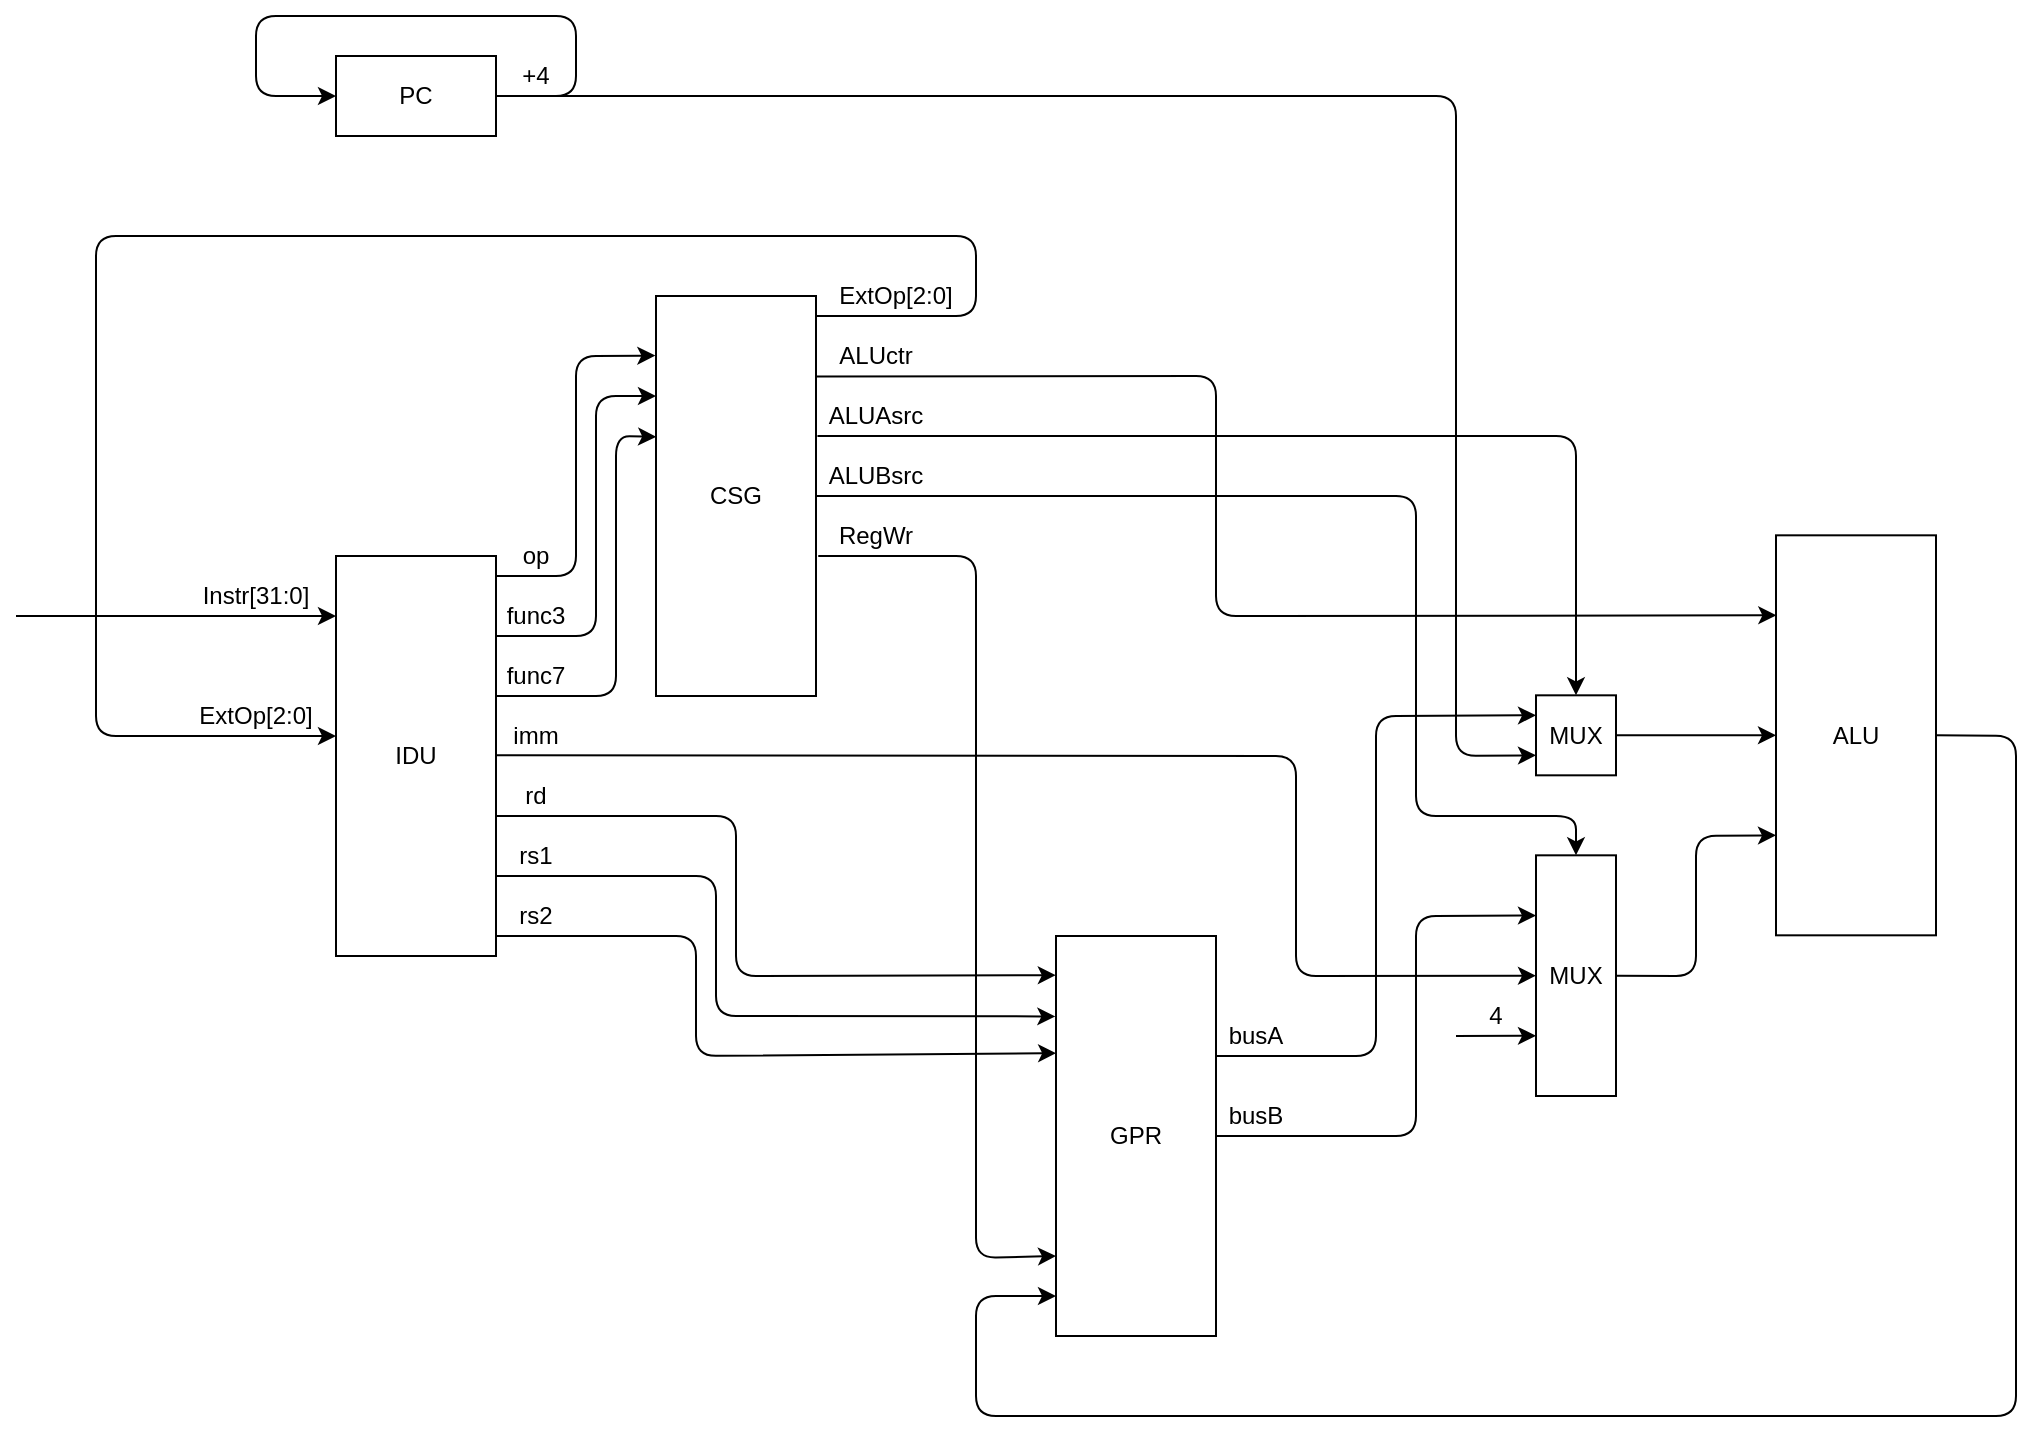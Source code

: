 <mxfile>
    <diagram id="oDV7dkhBMBywAiZQfX41" name="Page-1">
        <mxGraphModel dx="1025" dy="886" grid="1" gridSize="10" guides="1" tooltips="1" connect="1" arrows="1" fold="1" page="1" pageScale="1" pageWidth="827" pageHeight="1169" math="0" shadow="0">
            <root>
                <mxCell id="0"/>
                <mxCell id="1" parent="0"/>
                <mxCell id="2" value="IDU" style="rounded=0;whiteSpace=wrap;html=1;" parent="1" vertex="1">
                    <mxGeometry x="200" y="290" width="80" height="200" as="geometry"/>
                </mxCell>
                <mxCell id="3" value="" style="endArrow=classic;html=1;entryX=1;entryY=1;entryDx=0;entryDy=0;" parent="1" target="4" edge="1">
                    <mxGeometry width="50" height="50" relative="1" as="geometry">
                        <mxPoint x="40" y="320" as="sourcePoint"/>
                        <mxPoint x="460" y="260" as="targetPoint"/>
                    </mxGeometry>
                </mxCell>
                <mxCell id="4" value="Instr[31:0]" style="text;html=1;strokeColor=none;fillColor=none;align=center;verticalAlign=middle;whiteSpace=wrap;rounded=0;" parent="1" vertex="1">
                    <mxGeometry x="120" y="300" width="80" height="20" as="geometry"/>
                </mxCell>
                <mxCell id="5" value="" style="endArrow=classic;html=1;exitX=0;exitY=1;exitDx=0;exitDy=0;entryX=1;entryY=1;entryDx=0;entryDy=0;" parent="1" source="14" edge="1" target="6">
                    <mxGeometry width="50" height="50" relative="1" as="geometry">
                        <mxPoint x="490" y="550" as="sourcePoint"/>
                        <mxPoint x="210" y="460" as="targetPoint"/>
                        <Array as="points">
                            <mxPoint x="520" y="170"/>
                            <mxPoint x="520" y="130"/>
                            <mxPoint x="80" y="130"/>
                            <mxPoint x="80" y="380"/>
                        </Array>
                    </mxGeometry>
                </mxCell>
                <mxCell id="6" value="ExtOp[2:0]" style="text;html=1;strokeColor=none;fillColor=none;align=center;verticalAlign=middle;whiteSpace=wrap;rounded=0;" parent="1" vertex="1">
                    <mxGeometry x="120" y="360" width="80" height="20" as="geometry"/>
                </mxCell>
                <mxCell id="7" value="" style="endArrow=classic;html=1;exitX=0;exitY=1;exitDx=0;exitDy=0;entryX=-0.004;entryY=0.149;entryDx=0;entryDy=0;entryPerimeter=0;" parent="1" source="8" edge="1" target="13">
                    <mxGeometry width="50" height="50" relative="1" as="geometry">
                        <mxPoint x="320" y="380" as="sourcePoint"/>
                        <mxPoint x="400" y="570" as="targetPoint"/>
                        <Array as="points">
                            <mxPoint x="320" y="300"/>
                            <mxPoint x="320" y="190"/>
                        </Array>
                    </mxGeometry>
                </mxCell>
                <mxCell id="8" value="op" style="text;html=1;strokeColor=none;fillColor=none;align=center;verticalAlign=middle;whiteSpace=wrap;rounded=0;" parent="1" vertex="1">
                    <mxGeometry x="280" y="280" width="40" height="20" as="geometry"/>
                </mxCell>
                <mxCell id="9" value="" style="endArrow=classic;html=1;entryX=0;entryY=0.25;entryDx=0;entryDy=0;exitX=0;exitY=1;exitDx=0;exitDy=0;" parent="1" edge="1" target="13" source="10">
                    <mxGeometry width="50" height="50" relative="1" as="geometry">
                        <mxPoint x="280" y="410" as="sourcePoint"/>
                        <mxPoint x="400" y="590" as="targetPoint"/>
                        <Array as="points">
                            <mxPoint x="330" y="330"/>
                            <mxPoint x="330" y="210"/>
                        </Array>
                    </mxGeometry>
                </mxCell>
                <mxCell id="10" value="func3" style="text;html=1;strokeColor=none;fillColor=none;align=center;verticalAlign=middle;whiteSpace=wrap;rounded=0;" parent="1" vertex="1">
                    <mxGeometry x="280" y="310" width="40" height="20" as="geometry"/>
                </mxCell>
                <mxCell id="11" value="" style="endArrow=classic;html=1;entryX=0.001;entryY=0.352;entryDx=0;entryDy=0;entryPerimeter=0;exitX=0;exitY=1;exitDx=0;exitDy=0;" parent="1" edge="1" target="13" source="12">
                    <mxGeometry width="50" height="50" relative="1" as="geometry">
                        <mxPoint x="280" y="440" as="sourcePoint"/>
                        <mxPoint x="400" y="610" as="targetPoint"/>
                        <Array as="points">
                            <mxPoint x="340" y="360"/>
                            <mxPoint x="340" y="230"/>
                        </Array>
                    </mxGeometry>
                </mxCell>
                <mxCell id="12" value="func7" style="text;html=1;strokeColor=none;fillColor=none;align=center;verticalAlign=middle;whiteSpace=wrap;rounded=0;" parent="1" vertex="1">
                    <mxGeometry x="280" y="340" width="40" height="20" as="geometry"/>
                </mxCell>
                <mxCell id="13" value="CSG" style="rounded=0;whiteSpace=wrap;html=1;" parent="1" vertex="1">
                    <mxGeometry x="360" y="160" width="80" height="200" as="geometry"/>
                </mxCell>
                <mxCell id="14" value="ExtOp[2:0]" style="text;html=1;strokeColor=none;fillColor=none;align=center;verticalAlign=middle;whiteSpace=wrap;rounded=0;" parent="1" vertex="1">
                    <mxGeometry x="440" y="150" width="80" height="20" as="geometry"/>
                </mxCell>
                <mxCell id="16" value="" style="endArrow=classic;html=1;exitX=1;exitY=0.5;exitDx=0;exitDy=0;entryX=-0.001;entryY=0.098;entryDx=0;entryDy=0;entryPerimeter=0;" edge="1" parent="1" target="33">
                    <mxGeometry width="50" height="50" relative="1" as="geometry">
                        <mxPoint x="280" y="420.0" as="sourcePoint"/>
                        <mxPoint x="470" y="500" as="targetPoint"/>
                        <Array as="points">
                            <mxPoint x="400" y="420"/>
                            <mxPoint x="400" y="500"/>
                        </Array>
                    </mxGeometry>
                </mxCell>
                <mxCell id="17" value="rd" style="text;html=1;strokeColor=none;fillColor=none;align=center;verticalAlign=middle;whiteSpace=wrap;rounded=0;" vertex="1" parent="1">
                    <mxGeometry x="280" y="400" width="40" height="20" as="geometry"/>
                </mxCell>
                <mxCell id="18" value="" style="endArrow=classic;html=1;exitX=0;exitY=1;exitDx=0;exitDy=0;entryX=-0.004;entryY=0.201;entryDx=0;entryDy=0;entryPerimeter=0;" edge="1" parent="1" source="19" target="33">
                    <mxGeometry width="50" height="50" relative="1" as="geometry">
                        <mxPoint x="280" y="450" as="sourcePoint"/>
                        <mxPoint x="440" y="530" as="targetPoint"/>
                        <Array as="points">
                            <mxPoint x="390" y="450"/>
                            <mxPoint x="390" y="520"/>
                        </Array>
                    </mxGeometry>
                </mxCell>
                <mxCell id="19" value="rs1" style="text;html=1;strokeColor=none;fillColor=none;align=center;verticalAlign=middle;whiteSpace=wrap;rounded=0;" vertex="1" parent="1">
                    <mxGeometry x="280" y="430" width="40" height="20" as="geometry"/>
                </mxCell>
                <mxCell id="20" value="" style="endArrow=classic;html=1;exitX=0;exitY=1;exitDx=0;exitDy=0;entryX=0.001;entryY=0.293;entryDx=0;entryDy=0;entryPerimeter=0;" edge="1" parent="1" source="21" target="33">
                    <mxGeometry width="50" height="50" relative="1" as="geometry">
                        <mxPoint x="280" y="480" as="sourcePoint"/>
                        <mxPoint x="410" y="560" as="targetPoint"/>
                        <Array as="points">
                            <mxPoint x="380" y="480"/>
                            <mxPoint x="380" y="540"/>
                        </Array>
                    </mxGeometry>
                </mxCell>
                <mxCell id="21" value="rs2" style="text;html=1;strokeColor=none;fillColor=none;align=center;verticalAlign=middle;whiteSpace=wrap;rounded=0;" vertex="1" parent="1">
                    <mxGeometry x="280" y="460" width="40" height="20" as="geometry"/>
                </mxCell>
                <mxCell id="22" value="" style="endArrow=classic;html=1;exitX=0;exitY=1;exitDx=0;exitDy=0;entryX=0;entryY=0.5;entryDx=0;entryDy=0;" edge="1" source="23" parent="1" target="41">
                    <mxGeometry width="50" height="50" relative="1" as="geometry">
                        <mxPoint x="280" y="389.66" as="sourcePoint"/>
                        <mxPoint x="410" y="389.66" as="targetPoint"/>
                        <Array as="points">
                            <mxPoint x="680" y="390"/>
                            <mxPoint x="680" y="500"/>
                        </Array>
                    </mxGeometry>
                </mxCell>
                <mxCell id="23" value="imm" style="text;html=1;strokeColor=none;fillColor=none;align=center;verticalAlign=middle;whiteSpace=wrap;rounded=0;" vertex="1" parent="1">
                    <mxGeometry x="280" y="369.66" width="40" height="20" as="geometry"/>
                </mxCell>
                <mxCell id="26" value="PC" style="rounded=0;whiteSpace=wrap;html=1;" vertex="1" parent="1">
                    <mxGeometry x="200" y="40" width="80" height="40" as="geometry"/>
                </mxCell>
                <mxCell id="27" value="" style="endArrow=classic;html=1;exitX=1;exitY=0.5;exitDx=0;exitDy=0;entryX=0;entryY=0.5;entryDx=0;entryDy=0;" edge="1" parent="1" source="26" target="26">
                    <mxGeometry width="50" height="50" relative="1" as="geometry">
                        <mxPoint x="270" y="90" as="sourcePoint"/>
                        <mxPoint x="160" y="60" as="targetPoint"/>
                        <Array as="points">
                            <mxPoint x="320" y="60"/>
                            <mxPoint x="320" y="20"/>
                            <mxPoint x="160" y="20"/>
                            <mxPoint x="160" y="60"/>
                        </Array>
                    </mxGeometry>
                </mxCell>
                <mxCell id="28" value="+4" style="text;html=1;strokeColor=none;fillColor=none;align=center;verticalAlign=middle;whiteSpace=wrap;rounded=0;" vertex="1" parent="1">
                    <mxGeometry x="280" y="40" width="40" height="20" as="geometry"/>
                </mxCell>
                <mxCell id="29" value="ALU" style="rounded=0;whiteSpace=wrap;html=1;" vertex="1" parent="1">
                    <mxGeometry x="920" y="279.66" width="80" height="200" as="geometry"/>
                </mxCell>
                <mxCell id="30" value="" style="endArrow=classic;html=1;exitX=1.001;exitY=0.201;exitDx=0;exitDy=0;exitPerimeter=0;entryX=0.002;entryY=0.2;entryDx=0;entryDy=0;entryPerimeter=0;" edge="1" parent="1" source="13" target="29">
                    <mxGeometry width="50" height="50" relative="1" as="geometry">
                        <mxPoint x="490" y="250" as="sourcePoint"/>
                        <mxPoint x="540" y="200" as="targetPoint"/>
                        <Array as="points">
                            <mxPoint x="640" y="200"/>
                            <mxPoint x="640" y="320"/>
                        </Array>
                    </mxGeometry>
                </mxCell>
                <mxCell id="31" value="ALUctr" style="text;html=1;strokeColor=none;fillColor=none;align=center;verticalAlign=middle;whiteSpace=wrap;rounded=0;" vertex="1" parent="1">
                    <mxGeometry x="440" y="180" width="60" height="20" as="geometry"/>
                </mxCell>
                <mxCell id="32" value="MUX" style="rounded=0;whiteSpace=wrap;html=1;" vertex="1" parent="1">
                    <mxGeometry x="800" y="359.66" width="40" height="40" as="geometry"/>
                </mxCell>
                <mxCell id="33" value="GPR" style="rounded=0;whiteSpace=wrap;html=1;" vertex="1" parent="1">
                    <mxGeometry x="560" y="480" width="80" height="200" as="geometry"/>
                </mxCell>
                <mxCell id="34" value="" style="endArrow=classic;html=1;exitX=0;exitY=1;exitDx=0;exitDy=0;entryX=0;entryY=0.25;entryDx=0;entryDy=0;" edge="1" parent="1" source="35" target="32">
                    <mxGeometry width="50" height="50" relative="1" as="geometry">
                        <mxPoint x="670" y="550" as="sourcePoint"/>
                        <mxPoint x="770" y="370" as="targetPoint"/>
                        <Array as="points">
                            <mxPoint x="720" y="540"/>
                            <mxPoint x="720" y="370"/>
                        </Array>
                    </mxGeometry>
                </mxCell>
                <mxCell id="35" value="busA" style="text;html=1;strokeColor=none;fillColor=none;align=center;verticalAlign=middle;whiteSpace=wrap;rounded=0;" vertex="1" parent="1">
                    <mxGeometry x="640" y="520" width="40" height="20" as="geometry"/>
                </mxCell>
                <mxCell id="36" value="" style="endArrow=classic;html=1;exitX=0;exitY=1;exitDx=0;exitDy=0;entryX=0;entryY=0.75;entryDx=0;entryDy=0;" edge="1" parent="1" source="28" target="32">
                    <mxGeometry width="50" height="50" relative="1" as="geometry">
                        <mxPoint x="380" y="160" as="sourcePoint"/>
                        <mxPoint x="780" y="440" as="targetPoint"/>
                        <Array as="points">
                            <mxPoint x="760" y="60"/>
                            <mxPoint x="760" y="390"/>
                        </Array>
                    </mxGeometry>
                </mxCell>
                <mxCell id="37" value="" style="endArrow=classic;html=1;entryX=0;entryY=0.5;entryDx=0;entryDy=0;exitX=1;exitY=0.5;exitDx=0;exitDy=0;" edge="1" parent="1" source="32" target="29">
                    <mxGeometry width="50" height="50" relative="1" as="geometry">
                        <mxPoint x="810" y="440" as="sourcePoint"/>
                        <mxPoint x="860" y="390" as="targetPoint"/>
                    </mxGeometry>
                </mxCell>
                <mxCell id="38" value="" style="endArrow=classic;html=1;exitX=1.009;exitY=0.35;exitDx=0;exitDy=0;exitPerimeter=0;entryX=0.5;entryY=0;entryDx=0;entryDy=0;" edge="1" parent="1" source="13" target="32">
                    <mxGeometry width="50" height="50" relative="1" as="geometry">
                        <mxPoint x="510" y="260" as="sourcePoint"/>
                        <mxPoint x="820" y="230" as="targetPoint"/>
                        <Array as="points">
                            <mxPoint x="820" y="230"/>
                        </Array>
                    </mxGeometry>
                </mxCell>
                <mxCell id="39" value="ALUAsrc" style="text;html=1;strokeColor=none;fillColor=none;align=center;verticalAlign=middle;whiteSpace=wrap;rounded=0;" vertex="1" parent="1">
                    <mxGeometry x="440" y="210" width="60" height="20" as="geometry"/>
                </mxCell>
                <mxCell id="40" value="" style="endArrow=classic;html=1;exitX=1;exitY=0.5;exitDx=0;exitDy=0;entryX=0;entryY=0.25;entryDx=0;entryDy=0;" edge="1" parent="1" source="33" target="41">
                    <mxGeometry width="50" height="50" relative="1" as="geometry">
                        <mxPoint x="690" y="580" as="sourcePoint"/>
                        <mxPoint x="760" y="580" as="targetPoint"/>
                        <Array as="points">
                            <mxPoint x="740" y="580"/>
                            <mxPoint x="740" y="470"/>
                        </Array>
                    </mxGeometry>
                </mxCell>
                <mxCell id="41" value="MUX" style="rounded=0;whiteSpace=wrap;html=1;" vertex="1" parent="1">
                    <mxGeometry x="800" y="439.66" width="40" height="120.34" as="geometry"/>
                </mxCell>
                <mxCell id="42" value="busB" style="text;html=1;strokeColor=none;fillColor=none;align=center;verticalAlign=middle;whiteSpace=wrap;rounded=0;" vertex="1" parent="1">
                    <mxGeometry x="640" y="560" width="40" height="20" as="geometry"/>
                </mxCell>
                <mxCell id="43" value="" style="endArrow=classic;html=1;exitX=1;exitY=0.5;exitDx=0;exitDy=0;entryX=0.5;entryY=0;entryDx=0;entryDy=0;" edge="1" parent="1" source="13" target="41">
                    <mxGeometry width="50" height="50" relative="1" as="geometry">
                        <mxPoint x="520" y="320" as="sourcePoint"/>
                        <mxPoint x="570" y="270" as="targetPoint"/>
                        <Array as="points">
                            <mxPoint x="740" y="260"/>
                            <mxPoint x="740" y="420"/>
                            <mxPoint x="820" y="420"/>
                        </Array>
                    </mxGeometry>
                </mxCell>
                <mxCell id="44" value="ALUBsrc" style="text;html=1;strokeColor=none;fillColor=none;align=center;verticalAlign=middle;whiteSpace=wrap;rounded=0;" vertex="1" parent="1">
                    <mxGeometry x="440" y="240" width="60" height="20" as="geometry"/>
                </mxCell>
                <mxCell id="45" value="" style="endArrow=classic;html=1;exitX=1;exitY=0.5;exitDx=0;exitDy=0;entryX=0;entryY=0.75;entryDx=0;entryDy=0;" edge="1" parent="1" source="41" target="29">
                    <mxGeometry width="50" height="50" relative="1" as="geometry">
                        <mxPoint x="770" y="390" as="sourcePoint"/>
                        <mxPoint x="820" y="340" as="targetPoint"/>
                        <Array as="points">
                            <mxPoint x="880" y="500"/>
                            <mxPoint x="880" y="430"/>
                        </Array>
                    </mxGeometry>
                </mxCell>
                <mxCell id="47" value="" style="endArrow=classic;html=1;entryX=0;entryY=0.75;entryDx=0;entryDy=0;" edge="1" parent="1" target="41">
                    <mxGeometry width="50" height="50" relative="1" as="geometry">
                        <mxPoint x="760" y="530" as="sourcePoint"/>
                        <mxPoint x="750" y="460" as="targetPoint"/>
                    </mxGeometry>
                </mxCell>
                <mxCell id="48" value="4" style="text;html=1;strokeColor=none;fillColor=none;align=center;verticalAlign=middle;whiteSpace=wrap;rounded=0;" vertex="1" parent="1">
                    <mxGeometry x="760" y="510" width="40" height="20" as="geometry"/>
                </mxCell>
                <mxCell id="49" value="" style="endArrow=classic;html=1;exitX=1;exitY=0.5;exitDx=0;exitDy=0;" edge="1" parent="1" source="29">
                    <mxGeometry width="50" height="50" relative="1" as="geometry">
                        <mxPoint x="1100" y="320" as="sourcePoint"/>
                        <mxPoint x="560" y="660" as="targetPoint"/>
                        <Array as="points">
                            <mxPoint x="1040" y="380"/>
                            <mxPoint x="1040" y="720"/>
                            <mxPoint x="520" y="720"/>
                            <mxPoint x="520" y="660"/>
                        </Array>
                    </mxGeometry>
                </mxCell>
                <mxCell id="50" value="" style="endArrow=classic;html=1;exitX=1.014;exitY=0.65;exitDx=0;exitDy=0;exitPerimeter=0;" edge="1" parent="1" source="13">
                    <mxGeometry width="50" height="50" relative="1" as="geometry">
                        <mxPoint x="460" y="330" as="sourcePoint"/>
                        <mxPoint x="560" y="640" as="targetPoint"/>
                        <Array as="points">
                            <mxPoint x="520" y="290"/>
                            <mxPoint x="520" y="641"/>
                        </Array>
                    </mxGeometry>
                </mxCell>
                <mxCell id="51" value="RegWr" style="text;html=1;strokeColor=none;fillColor=none;align=center;verticalAlign=middle;whiteSpace=wrap;rounded=0;" vertex="1" parent="1">
                    <mxGeometry x="440" y="270" width="60" height="20" as="geometry"/>
                </mxCell>
            </root>
        </mxGraphModel>
    </diagram>
</mxfile>